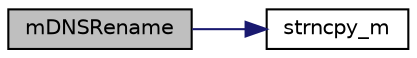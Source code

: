 digraph "mDNSRename"
{
  edge [fontname="Helvetica",fontsize="10",labelfontname="Helvetica",labelfontsize="10"];
  node [fontname="Helvetica",fontsize="10",shape=record];
  rankdir="LR";
  Node1 [label="mDNSRename",height=0.2,width=0.4,color="black", fillcolor="grey75", style="filled", fontcolor="black"];
  Node1 -> Node2 [color="midnightblue",fontsize="10",style="solid"];
  Node2 [label="strncpy_m",height=0.2,width=0.4,color="black", fillcolor="white", style="filled",URL="$_helpers_8h.html#a323b7f23235530156f5d2e8e735351a7"];
}
